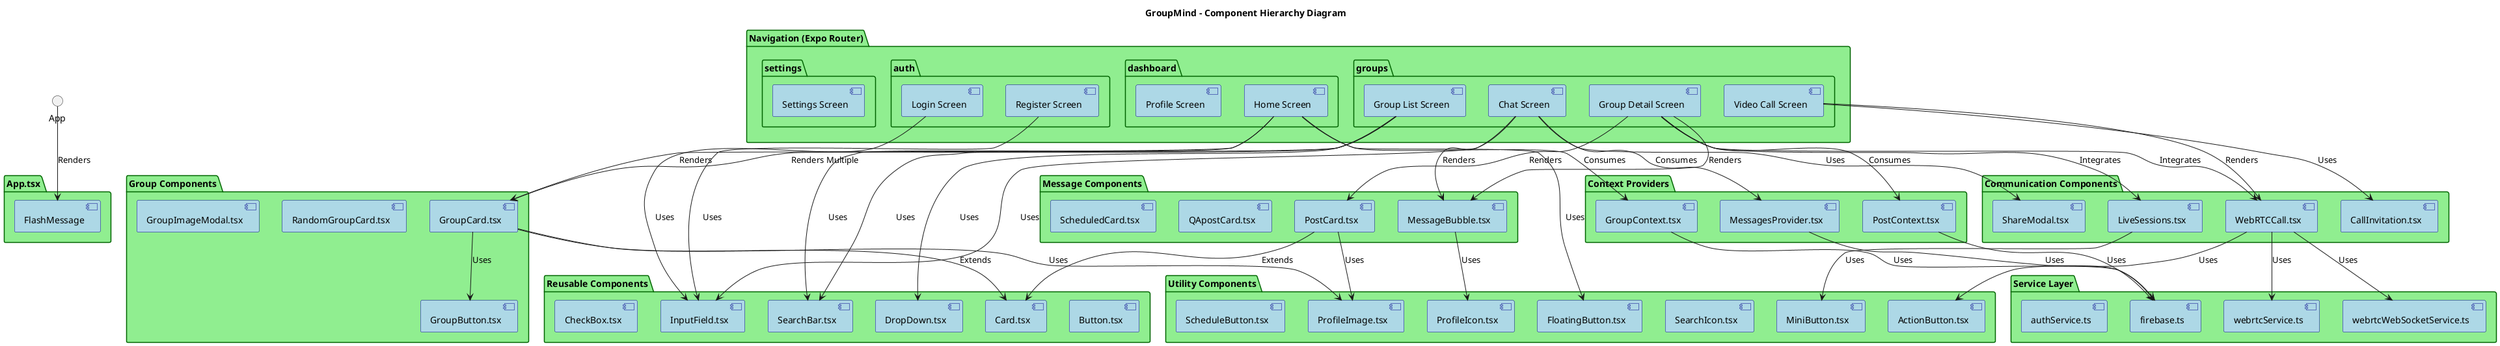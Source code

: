 @startuml Component Hierarchy
title GroupMind - Component Hierarchy Diagram

skinparam rectangle {
  BackgroundColor White
  BorderColor Black
}

skinparam component {
  BackgroundColor LightBlue
  BorderColor DarkBlue
}

skinparam package {
  BackgroundColor LightGreen
  BorderColor DarkGreen
}

' Main App Structure
package "App.tsx" {
  component "FlashMessage" as FlashMessage
}

package "Navigation (Expo Router)" {
  package "(auth)/" {
    component "Login Screen" as LoginScreen
    component "Register Screen" as RegisterScreen
  }
  
  package "(dashboard)/" {
    component "Home Screen" as HomeScreen
    component "Profile Screen" as ProfileScreen
  }
  
  package "(groups)/" {
    component "Group List Screen" as GroupListScreen
    component "Group Detail Screen" as GroupDetailScreen
    component "Chat Screen" as ChatScreen
    component "Video Call Screen" as VideoCallScreen
  }
  
  package "(settings)/" {
    component "Settings Screen" as SettingsScreen
  }
}

' UI Components
package "Reusable Components" {
  component "Button.tsx" as Button
  component "InputField.tsx" as InputField
  component "Card.tsx" as Card
  component "SearchBar.tsx" as SearchBar
  component "DropDown.tsx" as DropDown
  component "CheckBox.tsx" as CheckBox
}

package "Group Components" {
  component "GroupCard.tsx" as GroupCard
  component "RandomGroupCard.tsx" as RandomGroupCard
  component "GroupButton.tsx" as GroupButton
  component "GroupImageModal.tsx" as GroupImageModal
}

package "Message Components" {
  component "MessageBubble.tsx" as MessageBubble
  component "PostCard.tsx" as PostCard
  component "QApostCard.tsx" as QApostCard
  component "ScheduledCard.tsx" as ScheduledCard
}

package "Communication Components" {
  component "WebRTCCall.tsx" as WebRTCCall
  component "LiveSessions.tsx" as LiveSessions
  component "CallInvitation.tsx" as CallInvitation
  component "ShareModal.tsx" as ShareModal
}

package "Utility Components" {
  component "ProfileIcon.tsx" as ProfileIcon
  component "ProfileImage.tsx" as ProfileImage
  component "SearchIcon.tsx" as SearchIcon
  component "FloatingButton.tsx" as FloatingButton
  component "ActionButton.tsx" as ActionButton
  component "MiniButton.tsx" as MiniButton
  component "ScheduleButton.tsx" as ScheduleButton
}

' State Management
package "Context Providers" {
  component "GroupContext.tsx" as GroupContext
  component "PostContext.tsx" as PostContext
  component "MessagesProvider.tsx" as MessagesProvider
}

' Services
package "Service Layer" {
  component "firebase.ts" as FirebaseService
  component "webrtcService.ts" as WebRTCService
  component "webrtcWebSocketService.ts" as WebRTCWebSocketService
  component "authService.ts" as AuthService
}

' Relationships - App Level
App --> FlashMessage : Renders

' Navigation Relationships
LoginScreen --> InputField : Uses
RegisterScreen --> InputField : Uses
HomeScreen --> GroupCard : Renders
HomeScreen --> SearchBar : Uses
HomeScreen --> FloatingButton : Uses

GroupListScreen --> GroupCard : Renders Multiple
GroupListScreen --> SearchBar : Uses
GroupListScreen --> DropDown : Uses

GroupDetailScreen --> MessageBubble : Renders
GroupDetailScreen --> PostCard : Renders
GroupDetailScreen --> WebRTCCall : Integrates
GroupDetailScreen --> LiveSessions : Integrates

ChatScreen --> MessageBubble : Renders
ChatScreen --> InputField : Uses
ChatScreen --> ShareModal : Uses

VideoCallScreen --> WebRTCCall : Renders
VideoCallScreen --> CallInvitation : Uses

' Component Dependencies
GroupCard --> Card : Extends
GroupCard --> ProfileImage : Uses
GroupCard --> GroupButton : Uses

MessageBubble --> ProfileIcon : Uses
PostCard --> Card : Extends
PostCard --> ProfileImage : Uses

WebRTCCall --> ActionButton : Uses
LiveSessions --> MiniButton : Uses

' State Management Dependencies
HomeScreen --> GroupContext : Consumes
GroupDetailScreen --> PostContext : Consumes
ChatScreen --> MessagesProvider : Consumes

' Service Dependencies
GroupContext --> FirebaseService : Uses
PostContext --> FirebaseService : Uses
MessagesProvider --> FirebaseService : Uses
WebRTCCall --> WebRTCService : Uses
WebRTCCall --> WebRTCWebSocketService : Uses

@enduml 